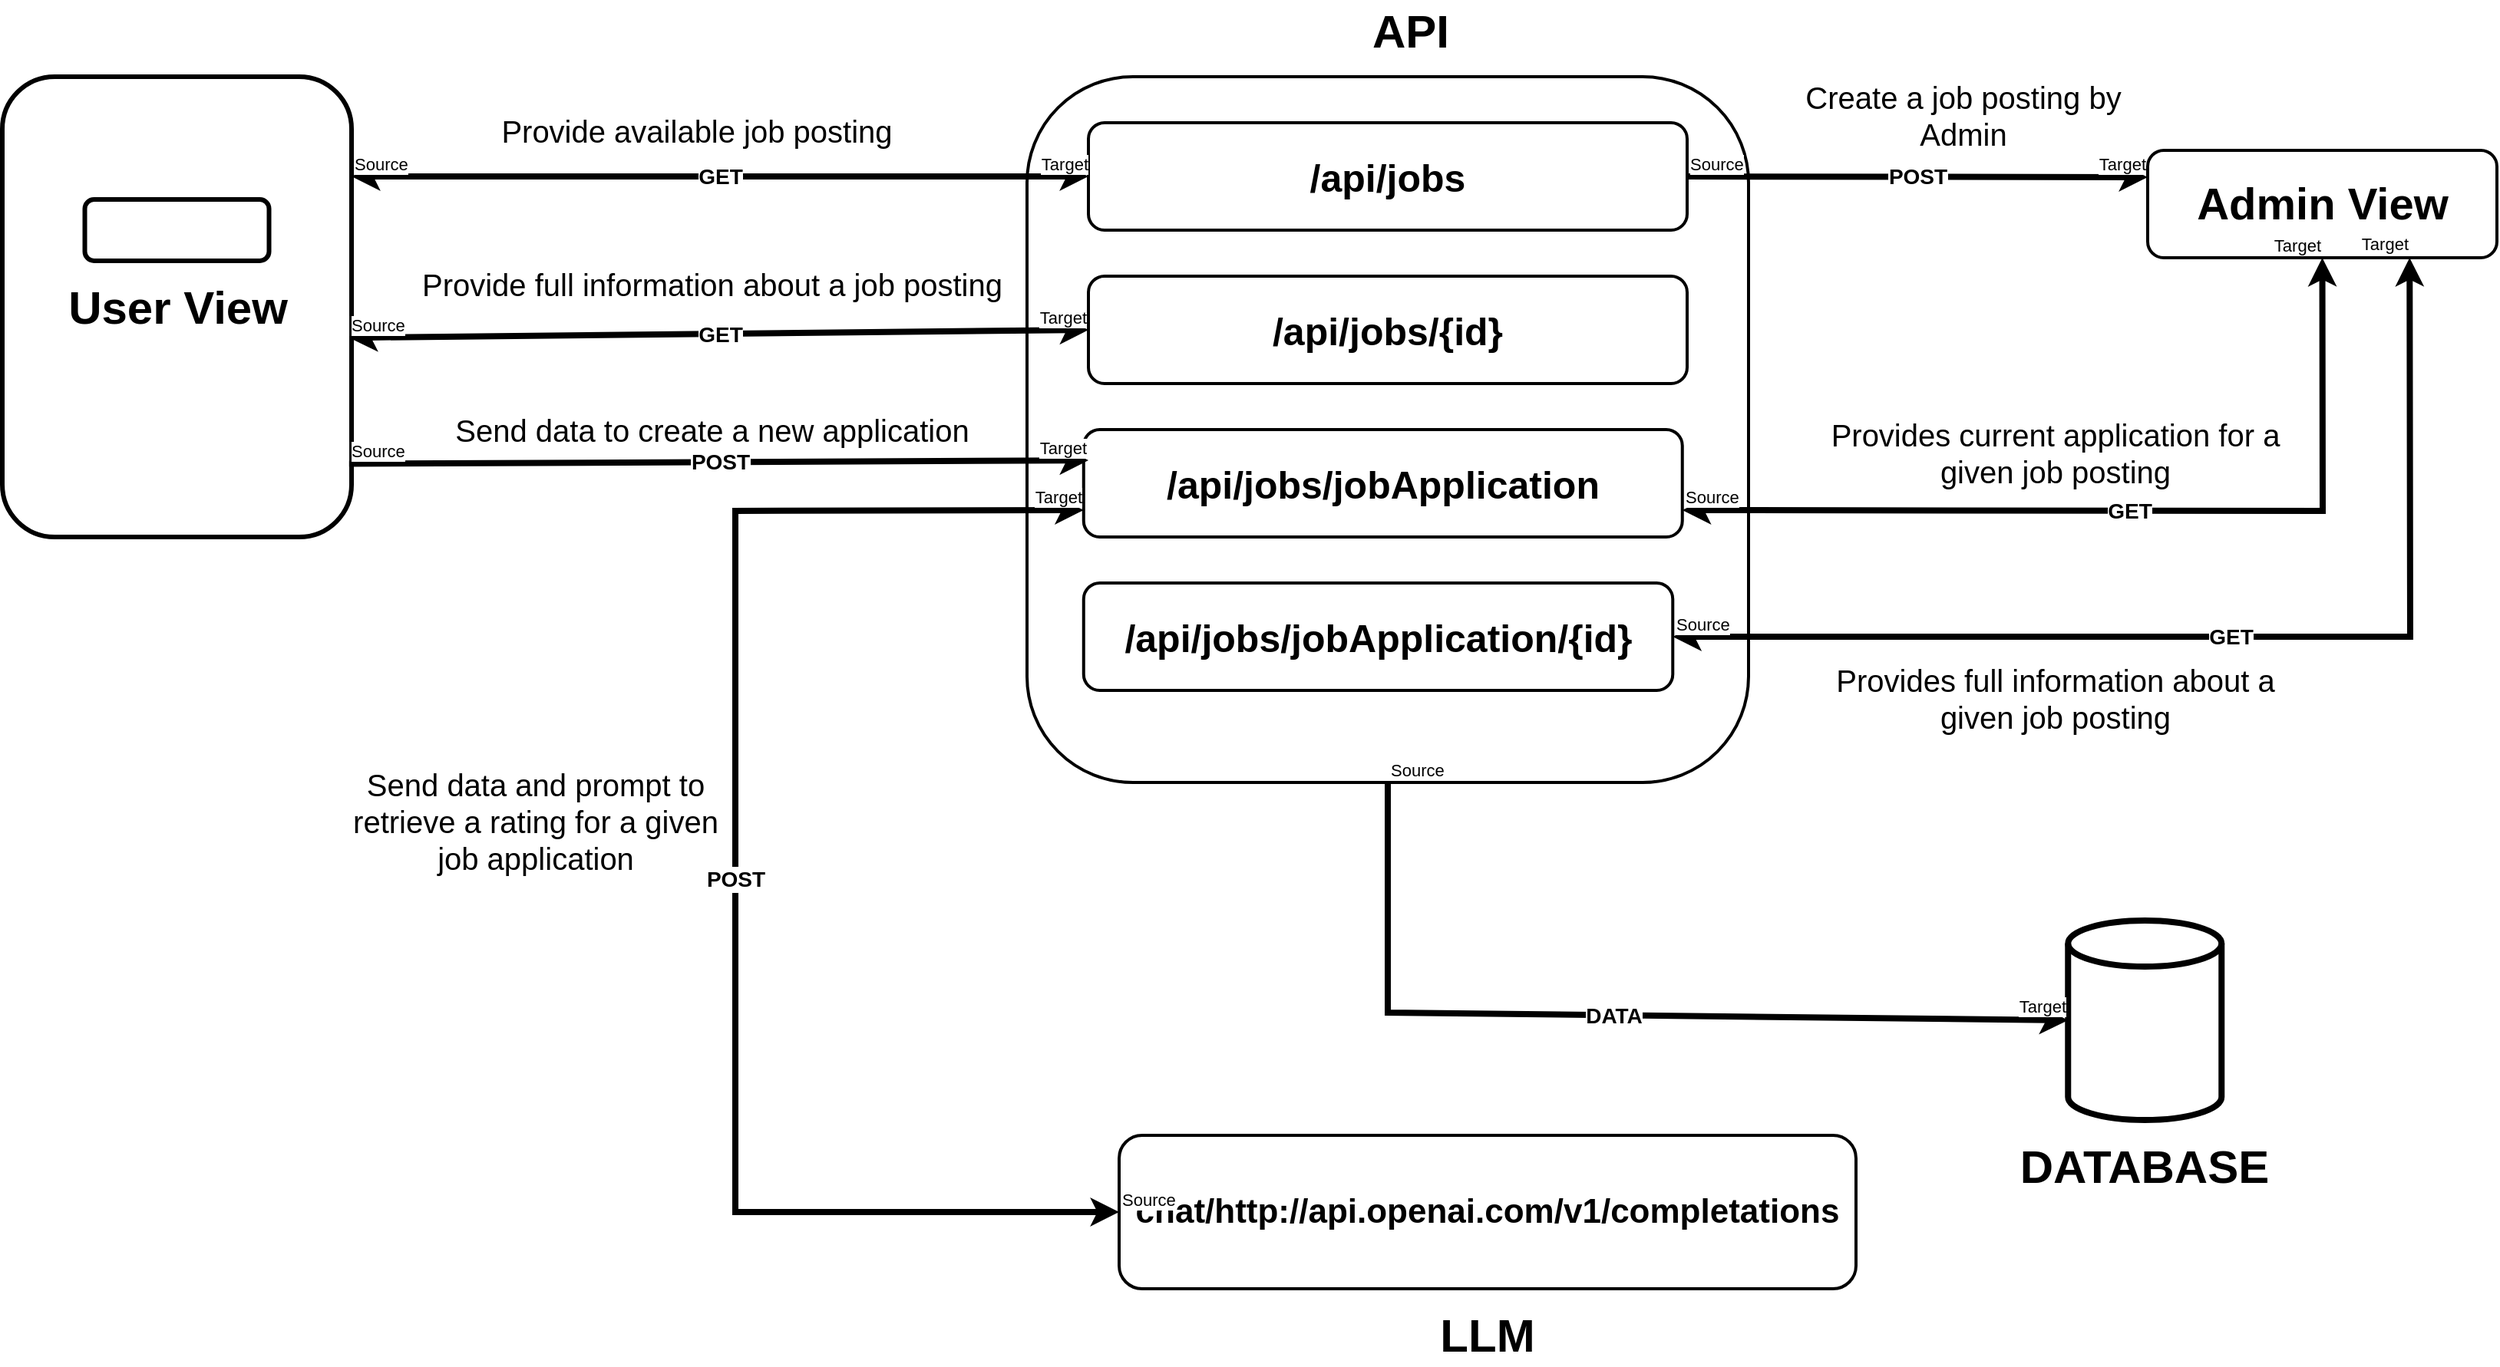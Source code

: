 <mxfile version="22.1.18" type="github">
  <diagram name="Page-1" id="IEB-6Zmty3jx2wS95MHC">
    <mxGraphModel dx="3850" dy="1591" grid="1" gridSize="10" guides="1" tooltips="1" connect="1" arrows="1" fold="1" page="1" pageScale="1" pageWidth="850" pageHeight="1100" math="0" shadow="0">
      <root>
        <mxCell id="0" />
        <mxCell id="1" parent="0" />
        <mxCell id="cipEdGhCKZv9aa_oZKDO-2" value="" style="rounded=1;whiteSpace=wrap;html=1;labelBackgroundColor=none;strokeWidth=2;" vertex="1" parent="1">
          <mxGeometry x="-143" y="190" width="470" height="460" as="geometry" />
        </mxCell>
        <mxCell id="cipEdGhCKZv9aa_oZKDO-4" value="&lt;b&gt;&lt;font style=&quot;font-size: 30px;&quot;&gt;User View&lt;/font&gt;&lt;/b&gt;" style="rounded=1;whiteSpace=wrap;html=1;labelBackgroundColor=none;strokeWidth=3;" vertex="1" parent="1">
          <mxGeometry x="-810.5" y="190" width="227.5" height="300" as="geometry" />
        </mxCell>
        <mxCell id="cipEdGhCKZv9aa_oZKDO-5" value="&lt;b&gt;&lt;font style=&quot;font-size: 29px;&quot;&gt;Admin View&lt;/font&gt;&lt;/b&gt;" style="rounded=1;whiteSpace=wrap;html=1;labelBackgroundColor=none;strokeWidth=2;" vertex="1" parent="1">
          <mxGeometry x="587" y="238" width="227.5" height="70" as="geometry" />
        </mxCell>
        <mxCell id="cipEdGhCKZv9aa_oZKDO-12" value="&lt;font size=&quot;1&quot; style=&quot;&quot;&gt;&lt;b style=&quot;font-size: 30px;&quot;&gt;API&lt;/b&gt;&lt;/font&gt;" style="text;html=1;strokeColor=none;fillColor=none;align=center;verticalAlign=middle;whiteSpace=wrap;rounded=0;" vertex="1" parent="1">
          <mxGeometry x="58.87" y="140" width="96.25" height="40" as="geometry" />
        </mxCell>
        <mxCell id="cipEdGhCKZv9aa_oZKDO-15" value="&lt;b style=&quot;&quot;&gt;&lt;font style=&quot;font-size: 22px;&quot;&gt;chat/http://api.openai.com/v1/completations&lt;/font&gt;&lt;/b&gt;" style="rounded=1;whiteSpace=wrap;html=1;labelBackgroundColor=none;strokeWidth=2;" vertex="1" parent="1">
          <mxGeometry x="-83" y="880" width="480" height="100" as="geometry" />
        </mxCell>
        <mxCell id="cipEdGhCKZv9aa_oZKDO-21" value="&lt;span style=&quot;font-size: 25px;&quot;&gt;&lt;b&gt;/api/jobs&lt;/b&gt;&lt;/span&gt;" style="rounded=1;whiteSpace=wrap;html=1;labelBackgroundColor=none;strokeWidth=2;" vertex="1" parent="1">
          <mxGeometry x="-103" y="220" width="390" height="70" as="geometry" />
        </mxCell>
        <mxCell id="cipEdGhCKZv9aa_oZKDO-22" value="&lt;span style=&quot;font-size: 25px;&quot;&gt;&lt;b&gt;/api/jobs/{id}&lt;/b&gt;&lt;/span&gt;" style="rounded=1;whiteSpace=wrap;html=1;labelBackgroundColor=none;strokeWidth=2;" vertex="1" parent="1">
          <mxGeometry x="-103" y="320" width="390" height="70" as="geometry" />
        </mxCell>
        <mxCell id="cipEdGhCKZv9aa_oZKDO-23" value="&lt;span style=&quot;font-size: 25px;&quot;&gt;&lt;b&gt;/api/jobs/jobApplication&lt;/b&gt;&lt;/span&gt;" style="rounded=1;whiteSpace=wrap;html=1;labelBackgroundColor=none;strokeWidth=2;" vertex="1" parent="1">
          <mxGeometry x="-106.12" y="420" width="390" height="70" as="geometry" />
        </mxCell>
        <mxCell id="cipEdGhCKZv9aa_oZKDO-24" value="&lt;span style=&quot;font-size: 25px;&quot;&gt;&lt;b&gt;/api/jobs/jobApplication/{id}&lt;/b&gt;&lt;/span&gt;" style="rounded=1;whiteSpace=wrap;html=1;labelBackgroundColor=none;strokeWidth=2;" vertex="1" parent="1">
          <mxGeometry x="-106.12" y="520" width="383.76" height="70" as="geometry" />
        </mxCell>
        <mxCell id="cipEdGhCKZv9aa_oZKDO-25" value="&lt;font style=&quot;font-size: 20px;&quot;&gt;Provides current application for a given job posting&lt;/font&gt;" style="text;html=1;strokeColor=none;fillColor=none;align=center;verticalAlign=middle;whiteSpace=wrap;rounded=0;" vertex="1" parent="1">
          <mxGeometry x="367" y="380" width="320" height="110" as="geometry" />
        </mxCell>
        <mxCell id="cipEdGhCKZv9aa_oZKDO-26" value="&lt;font style=&quot;font-size: 20px;&quot;&gt;Create a job posting by Admin&lt;/font&gt;" style="text;html=1;strokeColor=none;fillColor=none;align=center;verticalAlign=middle;whiteSpace=wrap;rounded=0;" vertex="1" parent="1">
          <mxGeometry x="337" y="180" width="260" height="70" as="geometry" />
        </mxCell>
        <mxCell id="cipEdGhCKZv9aa_oZKDO-27" value="&lt;font style=&quot;font-size: 20px;&quot;&gt;Send data and prompt to retrieve a rating for a given job application&lt;/font&gt;" style="text;html=1;strokeColor=none;fillColor=none;align=center;verticalAlign=middle;whiteSpace=wrap;rounded=0;" vertex="1" parent="1">
          <mxGeometry x="-583" y="640" width="240" height="70" as="geometry" />
        </mxCell>
        <mxCell id="cipEdGhCKZv9aa_oZKDO-28" value="&lt;font style=&quot;font-size: 20px;&quot;&gt;Provide available job posting&lt;/font&gt;" style="text;html=1;strokeColor=none;fillColor=none;align=center;verticalAlign=middle;whiteSpace=wrap;rounded=0;" vertex="1" parent="1">
          <mxGeometry x="-513" y="190" width="310" height="70" as="geometry" />
        </mxCell>
        <mxCell id="cipEdGhCKZv9aa_oZKDO-29" value="" style="endArrow=classic;html=1;rounded=0;entryX=0;entryY=0.5;entryDx=0;entryDy=0;strokeWidth=4;startArrow=classic;startFill=1;" edge="1" parent="1" target="cipEdGhCKZv9aa_oZKDO-21">
          <mxGeometry relative="1" as="geometry">
            <mxPoint x="-583" y="255" as="sourcePoint" />
            <mxPoint x="-373" y="320" as="targetPoint" />
          </mxGeometry>
        </mxCell>
        <mxCell id="cipEdGhCKZv9aa_oZKDO-30" value="&lt;font size=&quot;1&quot; style=&quot;&quot;&gt;&lt;b style=&quot;font-size: 14px;&quot;&gt;GET&lt;/b&gt;&lt;/font&gt;" style="edgeLabel;resizable=0;html=1;align=center;verticalAlign=middle;" connectable="0" vertex="1" parent="cipEdGhCKZv9aa_oZKDO-29">
          <mxGeometry relative="1" as="geometry" />
        </mxCell>
        <mxCell id="cipEdGhCKZv9aa_oZKDO-31" value="Source" style="edgeLabel;resizable=0;html=1;align=left;verticalAlign=bottom;" connectable="0" vertex="1" parent="cipEdGhCKZv9aa_oZKDO-29">
          <mxGeometry x="-1" relative="1" as="geometry" />
        </mxCell>
        <mxCell id="cipEdGhCKZv9aa_oZKDO-32" value="Target" style="edgeLabel;resizable=0;html=1;align=right;verticalAlign=bottom;" connectable="0" vertex="1" parent="cipEdGhCKZv9aa_oZKDO-29">
          <mxGeometry x="1" relative="1" as="geometry" />
        </mxCell>
        <mxCell id="cipEdGhCKZv9aa_oZKDO-34" value="" style="endArrow=classic;html=1;rounded=0;entryX=0;entryY=0.5;entryDx=0;entryDy=0;strokeWidth=4;exitX=0.993;exitY=0.567;exitDx=0;exitDy=0;exitPerimeter=0;startArrow=classic;startFill=1;" edge="1" parent="1" source="cipEdGhCKZv9aa_oZKDO-4" target="cipEdGhCKZv9aa_oZKDO-22">
          <mxGeometry relative="1" as="geometry">
            <mxPoint x="-543" y="370" as="sourcePoint" />
            <mxPoint x="-106.12" y="354.41" as="targetPoint" />
          </mxGeometry>
        </mxCell>
        <mxCell id="cipEdGhCKZv9aa_oZKDO-35" value="&lt;font size=&quot;1&quot; style=&quot;&quot;&gt;&lt;b style=&quot;font-size: 14px;&quot;&gt;GET&lt;/b&gt;&lt;/font&gt;" style="edgeLabel;resizable=0;html=1;align=center;verticalAlign=middle;" connectable="0" vertex="1" parent="cipEdGhCKZv9aa_oZKDO-34">
          <mxGeometry relative="1" as="geometry" />
        </mxCell>
        <mxCell id="cipEdGhCKZv9aa_oZKDO-36" value="Source" style="edgeLabel;resizable=0;html=1;align=left;verticalAlign=bottom;" connectable="0" vertex="1" parent="cipEdGhCKZv9aa_oZKDO-34">
          <mxGeometry x="-1" relative="1" as="geometry" />
        </mxCell>
        <mxCell id="cipEdGhCKZv9aa_oZKDO-37" value="Target" style="edgeLabel;resizable=0;html=1;align=right;verticalAlign=bottom;" connectable="0" vertex="1" parent="cipEdGhCKZv9aa_oZKDO-34">
          <mxGeometry x="1" relative="1" as="geometry" />
        </mxCell>
        <mxCell id="cipEdGhCKZv9aa_oZKDO-38" value="&lt;font style=&quot;font-size: 20px;&quot;&gt;Provide full information about a job posting&lt;/font&gt;" style="text;html=1;strokeColor=none;fillColor=none;align=center;verticalAlign=middle;whiteSpace=wrap;rounded=0;" vertex="1" parent="1">
          <mxGeometry x="-553" y="290" width="410" height="70" as="geometry" />
        </mxCell>
        <mxCell id="cipEdGhCKZv9aa_oZKDO-39" value="" style="endArrow=classic;html=1;rounded=0;entryX=0.008;entryY=0.286;entryDx=0;entryDy=0;strokeWidth=4;exitX=0.993;exitY=0.841;exitDx=0;exitDy=0;exitPerimeter=0;entryPerimeter=0;" edge="1" parent="1" source="cipEdGhCKZv9aa_oZKDO-4" target="cipEdGhCKZv9aa_oZKDO-23">
          <mxGeometry relative="1" as="geometry">
            <mxPoint x="-599" y="445" as="sourcePoint" />
            <mxPoint x="-117" y="440" as="targetPoint" />
          </mxGeometry>
        </mxCell>
        <mxCell id="cipEdGhCKZv9aa_oZKDO-40" value="&lt;span style=&quot;font-size: 14px;&quot;&gt;&lt;b&gt;POST&lt;/b&gt;&lt;/span&gt;" style="edgeLabel;resizable=0;html=1;align=center;verticalAlign=middle;" connectable="0" vertex="1" parent="cipEdGhCKZv9aa_oZKDO-39">
          <mxGeometry relative="1" as="geometry" />
        </mxCell>
        <mxCell id="cipEdGhCKZv9aa_oZKDO-41" value="Source" style="edgeLabel;resizable=0;html=1;align=left;verticalAlign=bottom;" connectable="0" vertex="1" parent="cipEdGhCKZv9aa_oZKDO-39">
          <mxGeometry x="-1" relative="1" as="geometry" />
        </mxCell>
        <mxCell id="cipEdGhCKZv9aa_oZKDO-42" value="Target" style="edgeLabel;resizable=0;html=1;align=right;verticalAlign=bottom;" connectable="0" vertex="1" parent="cipEdGhCKZv9aa_oZKDO-39">
          <mxGeometry x="1" relative="1" as="geometry" />
        </mxCell>
        <mxCell id="cipEdGhCKZv9aa_oZKDO-44" value="&lt;span style=&quot;font-size: 20px;&quot;&gt;Send data to create a new application&lt;/span&gt;" style="text;html=1;strokeColor=none;fillColor=none;align=center;verticalAlign=middle;whiteSpace=wrap;rounded=0;" vertex="1" parent="1">
          <mxGeometry x="-553" y="385" width="410" height="70" as="geometry" />
        </mxCell>
        <mxCell id="cipEdGhCKZv9aa_oZKDO-45" value="" style="endArrow=classic;html=1;rounded=0;strokeWidth=4;entryX=0;entryY=0.25;entryDx=0;entryDy=0;exitX=1;exitY=0.5;exitDx=0;exitDy=0;" edge="1" parent="1" source="cipEdGhCKZv9aa_oZKDO-21" target="cipEdGhCKZv9aa_oZKDO-5">
          <mxGeometry relative="1" as="geometry">
            <mxPoint x="327" y="310" as="sourcePoint" />
            <mxPoint x="577" y="310" as="targetPoint" />
          </mxGeometry>
        </mxCell>
        <mxCell id="cipEdGhCKZv9aa_oZKDO-46" value="&lt;span style=&quot;font-size: 14px;&quot;&gt;&lt;b&gt;POST&lt;/b&gt;&lt;/span&gt;" style="edgeLabel;resizable=0;html=1;align=center;verticalAlign=middle;" connectable="0" vertex="1" parent="cipEdGhCKZv9aa_oZKDO-45">
          <mxGeometry relative="1" as="geometry" />
        </mxCell>
        <mxCell id="cipEdGhCKZv9aa_oZKDO-47" value="Source" style="edgeLabel;resizable=0;html=1;align=left;verticalAlign=bottom;" connectable="0" vertex="1" parent="cipEdGhCKZv9aa_oZKDO-45">
          <mxGeometry x="-1" relative="1" as="geometry" />
        </mxCell>
        <mxCell id="cipEdGhCKZv9aa_oZKDO-48" value="Target" style="edgeLabel;resizable=0;html=1;align=right;verticalAlign=bottom;" connectable="0" vertex="1" parent="cipEdGhCKZv9aa_oZKDO-45">
          <mxGeometry x="1" relative="1" as="geometry" />
        </mxCell>
        <mxCell id="cipEdGhCKZv9aa_oZKDO-49" value="" style="rounded=1;whiteSpace=wrap;html=1;strokeWidth=3;" vertex="1" parent="1">
          <mxGeometry x="-756.75" y="270" width="120" height="40" as="geometry" />
        </mxCell>
        <mxCell id="cipEdGhCKZv9aa_oZKDO-50" value="" style="endArrow=classic;html=1;rounded=0;strokeWidth=4;entryX=0;entryY=0.75;entryDx=0;entryDy=0;exitX=0;exitY=0.5;exitDx=0;exitDy=0;endFill=1;startArrow=classic;startFill=1;" edge="1" parent="1" source="cipEdGhCKZv9aa_oZKDO-15" target="cipEdGhCKZv9aa_oZKDO-23">
          <mxGeometry relative="1" as="geometry">
            <mxPoint x="-693" y="842" as="sourcePoint" />
            <mxPoint x="-433" y="840" as="targetPoint" />
            <Array as="points">
              <mxPoint x="-333" y="930" />
              <mxPoint x="-333" y="473" />
            </Array>
          </mxGeometry>
        </mxCell>
        <mxCell id="cipEdGhCKZv9aa_oZKDO-51" value="&lt;span style=&quot;font-size: 14px;&quot;&gt;&lt;b&gt;POST&lt;/b&gt;&lt;/span&gt;" style="edgeLabel;resizable=0;html=1;align=center;verticalAlign=middle;" connectable="0" vertex="1" parent="cipEdGhCKZv9aa_oZKDO-50">
          <mxGeometry relative="1" as="geometry" />
        </mxCell>
        <mxCell id="cipEdGhCKZv9aa_oZKDO-52" value="Source" style="edgeLabel;resizable=0;html=1;align=left;verticalAlign=bottom;" connectable="0" vertex="1" parent="cipEdGhCKZv9aa_oZKDO-50">
          <mxGeometry x="-1" relative="1" as="geometry" />
        </mxCell>
        <mxCell id="cipEdGhCKZv9aa_oZKDO-53" value="Target" style="edgeLabel;resizable=0;html=1;align=right;verticalAlign=bottom;" connectable="0" vertex="1" parent="cipEdGhCKZv9aa_oZKDO-50">
          <mxGeometry x="1" relative="1" as="geometry" />
        </mxCell>
        <mxCell id="cipEdGhCKZv9aa_oZKDO-67" value="" style="endArrow=classic;html=1;rounded=0;strokeWidth=4;entryX=0.5;entryY=1;entryDx=0;entryDy=0;exitX=1;exitY=0.75;exitDx=0;exitDy=0;startArrow=classic;startFill=1;" edge="1" parent="1" source="cipEdGhCKZv9aa_oZKDO-23" target="cipEdGhCKZv9aa_oZKDO-5">
          <mxGeometry relative="1" as="geometry">
            <mxPoint x="367" y="582" as="sourcePoint" />
            <mxPoint x="627" y="580" as="targetPoint" />
            <Array as="points">
              <mxPoint x="701" y="473" />
            </Array>
          </mxGeometry>
        </mxCell>
        <mxCell id="cipEdGhCKZv9aa_oZKDO-68" value="&lt;span style=&quot;font-size: 14px;&quot;&gt;&lt;b&gt;GET&lt;/b&gt;&lt;/span&gt;" style="edgeLabel;resizable=0;html=1;align=center;verticalAlign=middle;" connectable="0" vertex="1" parent="cipEdGhCKZv9aa_oZKDO-67">
          <mxGeometry relative="1" as="geometry" />
        </mxCell>
        <mxCell id="cipEdGhCKZv9aa_oZKDO-69" value="Source" style="edgeLabel;resizable=0;html=1;align=left;verticalAlign=bottom;" connectable="0" vertex="1" parent="cipEdGhCKZv9aa_oZKDO-67">
          <mxGeometry x="-1" relative="1" as="geometry" />
        </mxCell>
        <mxCell id="cipEdGhCKZv9aa_oZKDO-70" value="Target" style="edgeLabel;resizable=0;html=1;align=right;verticalAlign=bottom;" connectable="0" vertex="1" parent="cipEdGhCKZv9aa_oZKDO-67">
          <mxGeometry x="1" relative="1" as="geometry" />
        </mxCell>
        <mxCell id="cipEdGhCKZv9aa_oZKDO-71" value="&lt;font style=&quot;font-size: 20px;&quot;&gt;Provides full information about a given job posting&lt;/font&gt;" style="text;html=1;strokeColor=none;fillColor=none;align=center;verticalAlign=middle;whiteSpace=wrap;rounded=0;" vertex="1" parent="1">
          <mxGeometry x="367" y="510" width="320" height="170" as="geometry" />
        </mxCell>
        <mxCell id="cipEdGhCKZv9aa_oZKDO-72" value="" style="endArrow=classic;html=1;rounded=0;strokeWidth=4;entryX=0.75;entryY=1;entryDx=0;entryDy=0;exitX=1;exitY=0.5;exitDx=0;exitDy=0;startArrow=classic;startFill=1;" edge="1" parent="1" source="cipEdGhCKZv9aa_oZKDO-24" target="cipEdGhCKZv9aa_oZKDO-5">
          <mxGeometry relative="1" as="geometry">
            <mxPoint x="337" y="667" as="sourcePoint" />
            <mxPoint x="712" y="560" as="targetPoint" />
            <Array as="points">
              <mxPoint x="758" y="555" />
            </Array>
          </mxGeometry>
        </mxCell>
        <mxCell id="cipEdGhCKZv9aa_oZKDO-73" value="&lt;span style=&quot;font-size: 14px;&quot;&gt;&lt;b&gt;GET&lt;/b&gt;&lt;/span&gt;" style="edgeLabel;resizable=0;html=1;align=center;verticalAlign=middle;" connectable="0" vertex="1" parent="cipEdGhCKZv9aa_oZKDO-72">
          <mxGeometry relative="1" as="geometry" />
        </mxCell>
        <mxCell id="cipEdGhCKZv9aa_oZKDO-74" value="Source" style="edgeLabel;resizable=0;html=1;align=left;verticalAlign=bottom;" connectable="0" vertex="1" parent="cipEdGhCKZv9aa_oZKDO-72">
          <mxGeometry x="-1" relative="1" as="geometry" />
        </mxCell>
        <mxCell id="cipEdGhCKZv9aa_oZKDO-75" value="Target" style="edgeLabel;resizable=0;html=1;align=right;verticalAlign=bottom;" connectable="0" vertex="1" parent="cipEdGhCKZv9aa_oZKDO-72">
          <mxGeometry x="1" relative="1" as="geometry" />
        </mxCell>
        <mxCell id="cipEdGhCKZv9aa_oZKDO-77" value="" style="shape=cylinder3;whiteSpace=wrap;html=1;boundedLbl=1;backgroundOutline=1;size=15;strokeWidth=4;" vertex="1" parent="1">
          <mxGeometry x="535.13" y="740" width="100" height="130" as="geometry" />
        </mxCell>
        <mxCell id="cipEdGhCKZv9aa_oZKDO-78" value="" style="endArrow=classic;html=1;rounded=0;entryX=0;entryY=0.5;entryDx=0;entryDy=0;strokeWidth=4;exitX=0.5;exitY=1;exitDx=0;exitDy=0;entryPerimeter=0;" edge="1" parent="1" source="cipEdGhCKZv9aa_oZKDO-2" target="cipEdGhCKZv9aa_oZKDO-77">
          <mxGeometry relative="1" as="geometry">
            <mxPoint x="187" y="740" as="sourcePoint" />
            <mxPoint x="669" y="738" as="targetPoint" />
            <Array as="points">
              <mxPoint x="92" y="800" />
            </Array>
          </mxGeometry>
        </mxCell>
        <mxCell id="cipEdGhCKZv9aa_oZKDO-79" value="&lt;span style=&quot;font-size: 14px;&quot;&gt;&lt;b&gt;DATA&lt;/b&gt;&lt;/span&gt;" style="edgeLabel;resizable=0;html=1;align=center;verticalAlign=middle;" connectable="0" vertex="1" parent="cipEdGhCKZv9aa_oZKDO-78">
          <mxGeometry relative="1" as="geometry" />
        </mxCell>
        <mxCell id="cipEdGhCKZv9aa_oZKDO-80" value="Source" style="edgeLabel;resizable=0;html=1;align=left;verticalAlign=bottom;" connectable="0" vertex="1" parent="cipEdGhCKZv9aa_oZKDO-78">
          <mxGeometry x="-1" relative="1" as="geometry" />
        </mxCell>
        <mxCell id="cipEdGhCKZv9aa_oZKDO-81" value="Target" style="edgeLabel;resizable=0;html=1;align=right;verticalAlign=bottom;" connectable="0" vertex="1" parent="cipEdGhCKZv9aa_oZKDO-78">
          <mxGeometry x="1" relative="1" as="geometry" />
        </mxCell>
        <mxCell id="cipEdGhCKZv9aa_oZKDO-82" value="&lt;font size=&quot;1&quot; style=&quot;&quot;&gt;&lt;b style=&quot;font-size: 30px;&quot;&gt;LLM&lt;/b&gt;&lt;/font&gt;" style="text;html=1;strokeColor=none;fillColor=none;align=center;verticalAlign=middle;whiteSpace=wrap;rounded=0;" vertex="1" parent="1">
          <mxGeometry x="108.88" y="990" width="96.25" height="40" as="geometry" />
        </mxCell>
        <mxCell id="cipEdGhCKZv9aa_oZKDO-83" value="&lt;font size=&quot;1&quot; style=&quot;&quot;&gt;&lt;b style=&quot;font-size: 30px;&quot;&gt;DATABASE&lt;/b&gt;&lt;/font&gt;" style="text;html=1;strokeColor=none;fillColor=none;align=center;verticalAlign=middle;whiteSpace=wrap;rounded=0;" vertex="1" parent="1">
          <mxGeometry x="537" y="880" width="96.25" height="40" as="geometry" />
        </mxCell>
      </root>
    </mxGraphModel>
  </diagram>
</mxfile>

